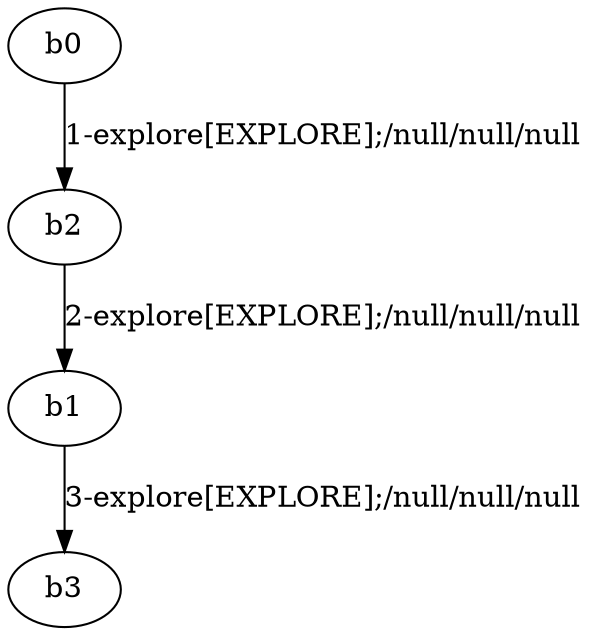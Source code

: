 # Total number of goals covered by this test: 1
# b1 --> b3

digraph g {
"b0" -> "b2" [label = "1-explore[EXPLORE];/null/null/null"];
"b2" -> "b1" [label = "2-explore[EXPLORE];/null/null/null"];
"b1" -> "b3" [label = "3-explore[EXPLORE];/null/null/null"];
}